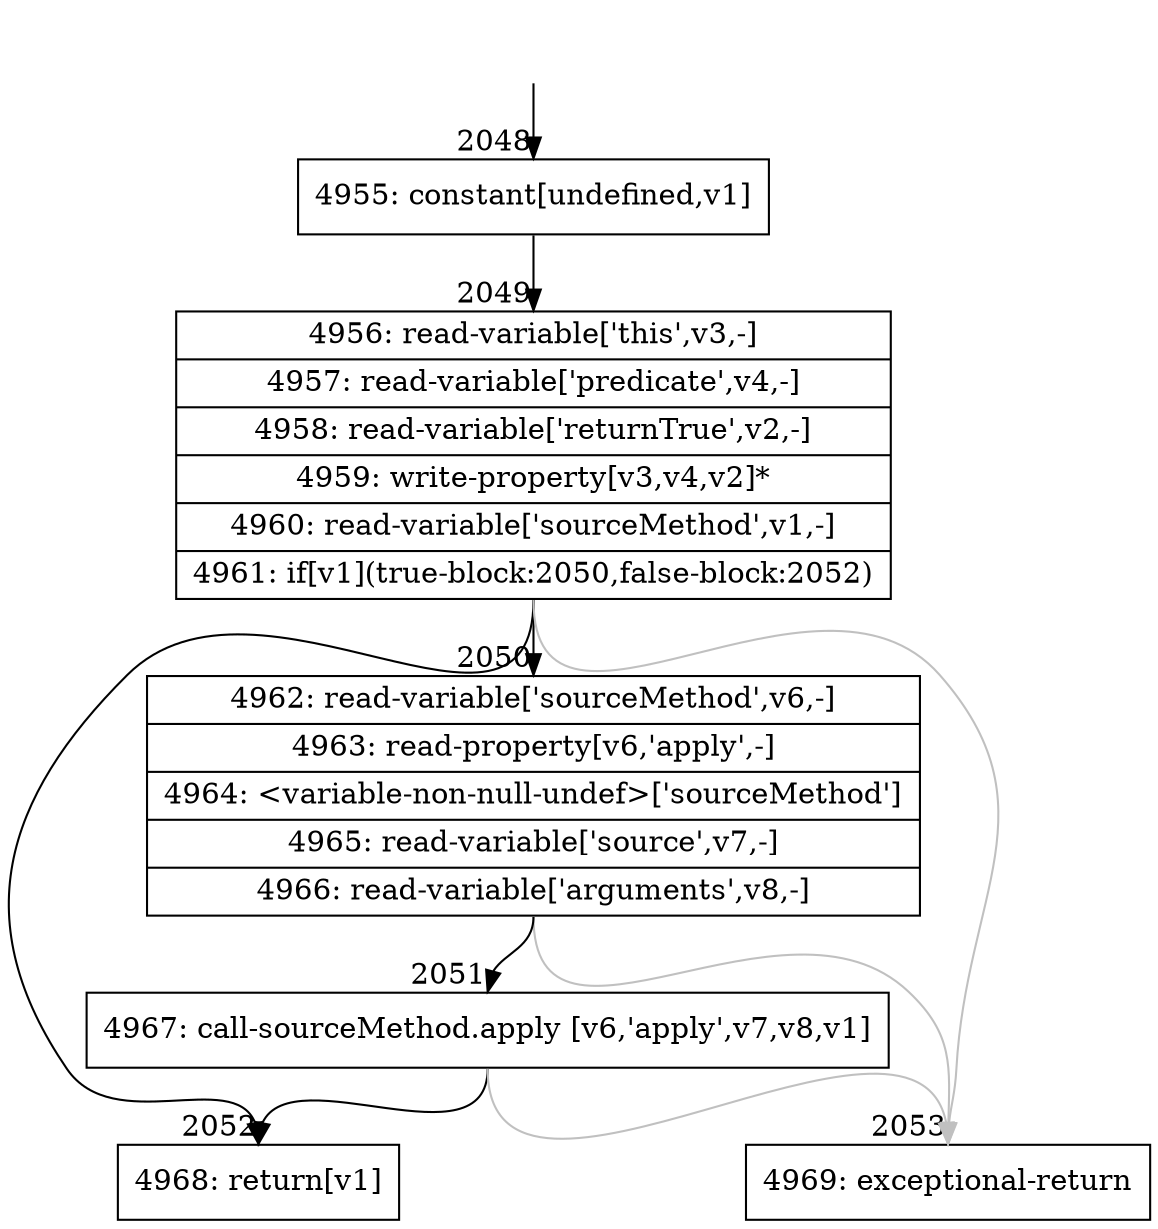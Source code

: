 digraph {
rankdir="TD"
BB_entry189[shape=none,label=""];
BB_entry189 -> BB2048 [tailport=s, headport=n, headlabel="    2048"]
BB2048 [shape=record label="{4955: constant[undefined,v1]}" ] 
BB2048 -> BB2049 [tailport=s, headport=n, headlabel="      2049"]
BB2049 [shape=record label="{4956: read-variable['this',v3,-]|4957: read-variable['predicate',v4,-]|4958: read-variable['returnTrue',v2,-]|4959: write-property[v3,v4,v2]*|4960: read-variable['sourceMethod',v1,-]|4961: if[v1](true-block:2050,false-block:2052)}" ] 
BB2049 -> BB2052 [tailport=s, headport=n, headlabel="      2052"]
BB2049 -> BB2050 [tailport=s, headport=n, headlabel="      2050"]
BB2049 -> BB2053 [tailport=s, headport=n, color=gray, headlabel="      2053"]
BB2050 [shape=record label="{4962: read-variable['sourceMethod',v6,-]|4963: read-property[v6,'apply',-]|4964: \<variable-non-null-undef\>['sourceMethod']|4965: read-variable['source',v7,-]|4966: read-variable['arguments',v8,-]}" ] 
BB2050 -> BB2051 [tailport=s, headport=n, headlabel="      2051"]
BB2050 -> BB2053 [tailport=s, headport=n, color=gray]
BB2051 [shape=record label="{4967: call-sourceMethod.apply [v6,'apply',v7,v8,v1]}" ] 
BB2051 -> BB2052 [tailport=s, headport=n]
BB2051 -> BB2053 [tailport=s, headport=n, color=gray]
BB2052 [shape=record label="{4968: return[v1]}" ] 
BB2053 [shape=record label="{4969: exceptional-return}" ] 
//#$~ 1019
}
